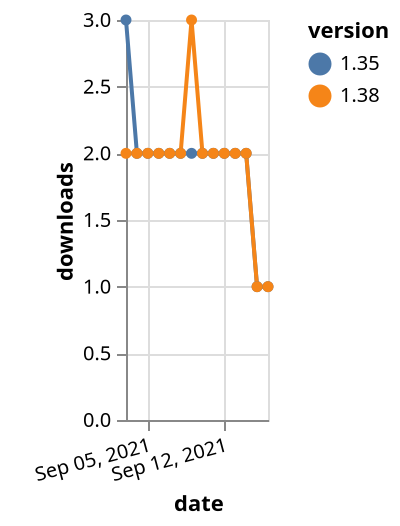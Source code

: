 {"$schema": "https://vega.github.io/schema/vega-lite/v5.json", "description": "A simple bar chart with embedded data.", "data": {"values": [{"date": "2021-09-03", "total": 2535, "delta": 3, "version": "1.35"}, {"date": "2021-09-04", "total": 2537, "delta": 2, "version": "1.35"}, {"date": "2021-09-05", "total": 2539, "delta": 2, "version": "1.35"}, {"date": "2021-09-06", "total": 2541, "delta": 2, "version": "1.35"}, {"date": "2021-09-07", "total": 2543, "delta": 2, "version": "1.35"}, {"date": "2021-09-08", "total": 2545, "delta": 2, "version": "1.35"}, {"date": "2021-09-09", "total": 2547, "delta": 2, "version": "1.35"}, {"date": "2021-09-10", "total": 2549, "delta": 2, "version": "1.35"}, {"date": "2021-09-11", "total": 2551, "delta": 2, "version": "1.35"}, {"date": "2021-09-12", "total": 2553, "delta": 2, "version": "1.35"}, {"date": "2021-09-13", "total": 2555, "delta": 2, "version": "1.35"}, {"date": "2021-09-14", "total": 2557, "delta": 2, "version": "1.35"}, {"date": "2021-09-15", "total": 2558, "delta": 1, "version": "1.35"}, {"date": "2021-09-16", "total": 2559, "delta": 1, "version": "1.35"}, {"date": "2021-09-03", "total": 2776, "delta": 2, "version": "1.38"}, {"date": "2021-09-04", "total": 2778, "delta": 2, "version": "1.38"}, {"date": "2021-09-05", "total": 2780, "delta": 2, "version": "1.38"}, {"date": "2021-09-06", "total": 2782, "delta": 2, "version": "1.38"}, {"date": "2021-09-07", "total": 2784, "delta": 2, "version": "1.38"}, {"date": "2021-09-08", "total": 2786, "delta": 2, "version": "1.38"}, {"date": "2021-09-09", "total": 2789, "delta": 3, "version": "1.38"}, {"date": "2021-09-10", "total": 2791, "delta": 2, "version": "1.38"}, {"date": "2021-09-11", "total": 2793, "delta": 2, "version": "1.38"}, {"date": "2021-09-12", "total": 2795, "delta": 2, "version": "1.38"}, {"date": "2021-09-13", "total": 2797, "delta": 2, "version": "1.38"}, {"date": "2021-09-14", "total": 2799, "delta": 2, "version": "1.38"}, {"date": "2021-09-15", "total": 2800, "delta": 1, "version": "1.38"}, {"date": "2021-09-16", "total": 2801, "delta": 1, "version": "1.38"}]}, "width": "container", "mark": {"type": "line", "point": {"filled": true}}, "encoding": {"x": {"field": "date", "type": "temporal", "timeUnit": "yearmonthdate", "title": "date", "axis": {"labelAngle": -15}}, "y": {"field": "delta", "type": "quantitative", "title": "downloads"}, "color": {"field": "version", "type": "nominal"}, "tooltip": {"field": "delta"}}}